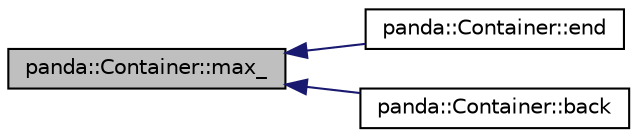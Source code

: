 digraph "panda::Container::max_"
{
 // INTERACTIVE_SVG=YES
  edge [fontname="Helvetica",fontsize="10",labelfontname="Helvetica",labelfontsize="10"];
  node [fontname="Helvetica",fontsize="10",shape=record];
  rankdir="LR";
  Node1 [label="panda::Container::max_",height=0.2,width=0.4,color="black", fillcolor="grey75", style="filled" fontcolor="black"];
  Node1 -> Node2 [dir="back",color="midnightblue",fontsize="10",style="solid"];
  Node2 [label="panda::Container::end",height=0.2,width=0.4,color="black", fillcolor="white", style="filled",URL="$classpanda_1_1Container.html#ac063e06f3e792ff475f28cd502abf843",tooltip="Return an iterator pointing to the end of the array (invalid address) "];
  Node1 -> Node3 [dir="back",color="midnightblue",fontsize="10",style="solid"];
  Node3 [label="panda::Container::back",height=0.2,width=0.4,color="black", fillcolor="white", style="filled",URL="$classpanda_1_1Container.html#a61bb66309ba1c1472097808caf751200",tooltip="Reference to the last element. "];
}

